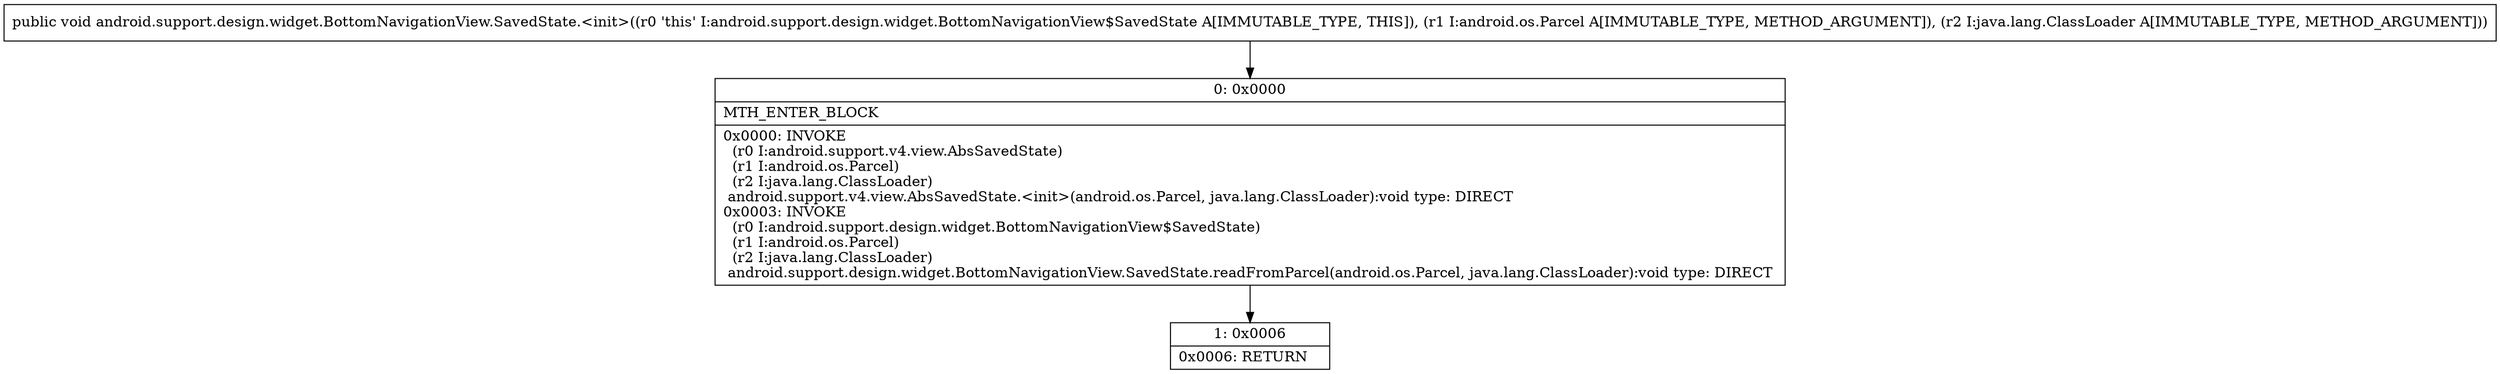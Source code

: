 digraph "CFG forandroid.support.design.widget.BottomNavigationView.SavedState.\<init\>(Landroid\/os\/Parcel;Ljava\/lang\/ClassLoader;)V" {
Node_0 [shape=record,label="{0\:\ 0x0000|MTH_ENTER_BLOCK\l|0x0000: INVOKE  \l  (r0 I:android.support.v4.view.AbsSavedState)\l  (r1 I:android.os.Parcel)\l  (r2 I:java.lang.ClassLoader)\l android.support.v4.view.AbsSavedState.\<init\>(android.os.Parcel, java.lang.ClassLoader):void type: DIRECT \l0x0003: INVOKE  \l  (r0 I:android.support.design.widget.BottomNavigationView$SavedState)\l  (r1 I:android.os.Parcel)\l  (r2 I:java.lang.ClassLoader)\l android.support.design.widget.BottomNavigationView.SavedState.readFromParcel(android.os.Parcel, java.lang.ClassLoader):void type: DIRECT \l}"];
Node_1 [shape=record,label="{1\:\ 0x0006|0x0006: RETURN   \l}"];
MethodNode[shape=record,label="{public void android.support.design.widget.BottomNavigationView.SavedState.\<init\>((r0 'this' I:android.support.design.widget.BottomNavigationView$SavedState A[IMMUTABLE_TYPE, THIS]), (r1 I:android.os.Parcel A[IMMUTABLE_TYPE, METHOD_ARGUMENT]), (r2 I:java.lang.ClassLoader A[IMMUTABLE_TYPE, METHOD_ARGUMENT])) }"];
MethodNode -> Node_0;
Node_0 -> Node_1;
}

